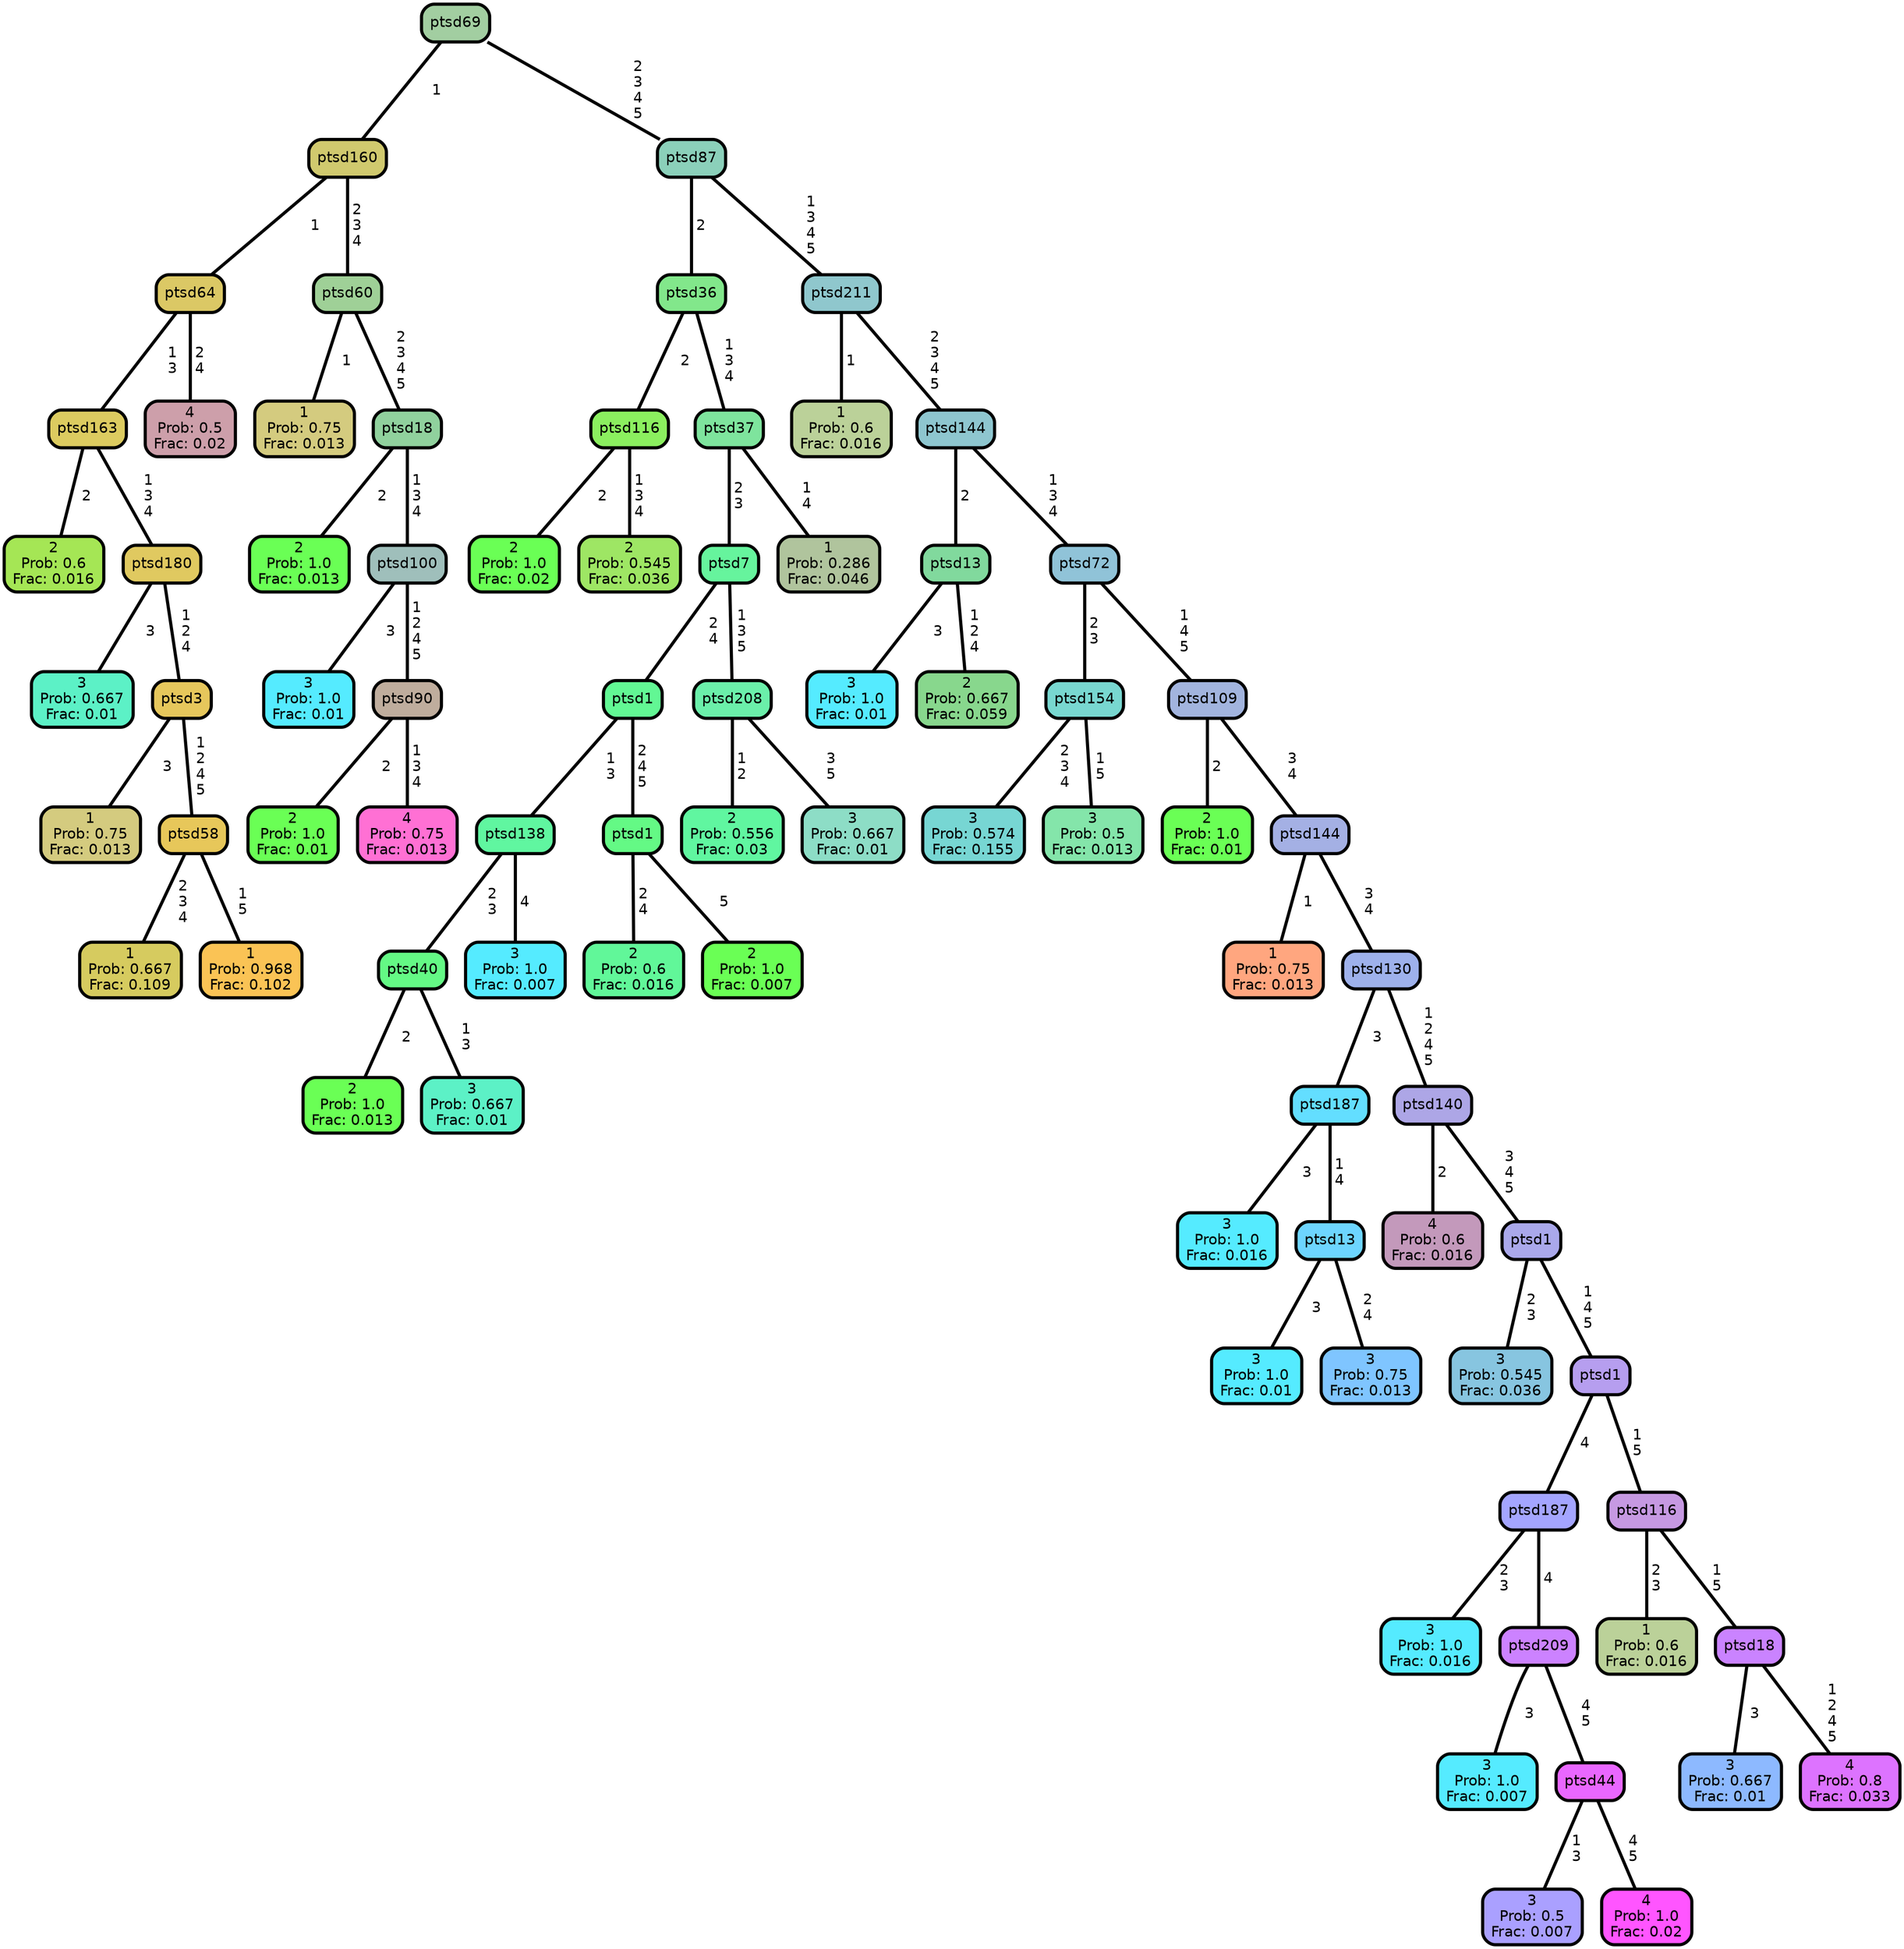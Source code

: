 graph Tree {
node [shape=box, style="filled, rounded",color="black",penwidth="3",fontcolor="black",                 fontname=helvetica] ;
graph [ranksep="0 equally", splines=straight,                 bgcolor=transparent, dpi=200] ;
edge [fontname=helvetica, color=black] ;
0 [label="2
Prob: 0.6
Frac: 0.016", fillcolor="#a5e655"] ;
1 [label="ptsd163", fillcolor="#dccb60"] ;
2 [label="3
Prob: 0.667
Frac: 0.01", fillcolor="#5cf1c6"] ;
3 [label="ptsd180", fillcolor="#e0c960"] ;
4 [label="1
Prob: 0.75
Frac: 0.013", fillcolor="#d4cb7f"] ;
5 [label="ptsd3", fillcolor="#e6c75c"] ;
6 [label="1
Prob: 0.667
Frac: 0.109", fillcolor="#d6cb5f"] ;
7 [label="ptsd58", fillcolor="#e7c75a"] ;
8 [label="1
Prob: 0.968
Frac: 0.102", fillcolor="#fac355"] ;
9 [label="ptsd64", fillcolor="#dbc865"] ;
10 [label="4
Prob: 0.5
Frac: 0.02", fillcolor="#cd9faa"] ;
11 [label="ptsd160", fillcolor="#d0c96e"] ;
12 [label="1
Prob: 0.75
Frac: 0.013", fillcolor="#d4cb7f"] ;
13 [label="ptsd60", fillcolor="#9fd097"] ;
14 [label="2
Prob: 1.0
Frac: 0.013", fillcolor="#6aff55"] ;
15 [label="ptsd18", fillcolor="#90d19d"] ;
16 [label="3
Prob: 1.0
Frac: 0.01", fillcolor="#55ebff"] ;
17 [label="ptsd100", fillcolor="#9fbfbb"] ;
18 [label="2
Prob: 1.0
Frac: 0.01", fillcolor="#6aff55"] ;
19 [label="ptsd90", fillcolor="#bfad9d"] ;
20 [label="4
Prob: 0.75
Frac: 0.013", fillcolor="#ff70d4"] ;
21 [label="ptsd69", fillcolor="#a2cea1"] ;
22 [label="2
Prob: 1.0
Frac: 0.02", fillcolor="#6aff55"] ;
23 [label="ptsd116", fillcolor="#8bef5f"] ;
24 [label="2
Prob: 0.545
Frac: 0.036", fillcolor="#9ee664"] ;
25 [label="ptsd36", fillcolor="#82e78b"] ;
26 [label="2
Prob: 1.0
Frac: 0.013", fillcolor="#6aff55"] ;
27 [label="ptsd40", fillcolor="#64f985"] ;
28 [label="3
Prob: 0.667
Frac: 0.01", fillcolor="#5cf1c6"] ;
29 [label="ptsd138", fillcolor="#60f6a0"] ;
30 [label="3
Prob: 1.0
Frac: 0.007", fillcolor="#55ebff"] ;
31 [label="ptsd1", fillcolor="#62f794"] ;
32 [label="2
Prob: 0.6
Frac: 0.016", fillcolor="#61f799"] ;
33 [label="ptsd1", fillcolor="#64f985"] ;
34 [label="2
Prob: 1.0
Frac: 0.007", fillcolor="#6aff55"] ;
35 [label="ptsd7", fillcolor="#66f49d"] ;
36 [label="2
Prob: 0.556
Frac: 0.03", fillcolor="#60f6a0"] ;
37 [label="ptsd208", fillcolor="#6befaa"] ;
38 [label="3
Prob: 0.667
Frac: 0.01", fillcolor="#8dddc6"] ;
39 [label="ptsd37", fillcolor="#7ee49d"] ;
40 [label="1
Prob: 0.286
Frac: 0.046", fillcolor="#b0c49d"] ;
41 [label="ptsd87", fillcolor="#8bd0ba"] ;
42 [label="1
Prob: 0.6
Frac: 0.016", fillcolor="#bbd199"] ;
43 [label="ptsd211", fillcolor="#8fc7cd"] ;
44 [label="3
Prob: 1.0
Frac: 0.01", fillcolor="#55ebff"] ;
45 [label="ptsd13", fillcolor="#81d99d"] ;
46 [label="2
Prob: 0.667
Frac: 0.059", fillcolor="#88d78d"] ;
47 [label="ptsd144", fillcolor="#8ec6cf"] ;
48 [label="3
Prob: 0.574
Frac: 0.155", fillcolor="#77d6d3"] ;
49 [label="ptsd154", fillcolor="#78d7d0"] ;
50 [label="3
Prob: 0.5
Frac: 0.013", fillcolor="#84e5aa"] ;
51 [label="ptsd72", fillcolor="#90c3d8"] ;
52 [label="2
Prob: 1.0
Frac: 0.01", fillcolor="#6aff55"] ;
53 [label="ptsd109", fillcolor="#a2b4de"] ;
54 [label="1
Prob: 0.75
Frac: 0.013", fillcolor="#ffa67f"] ;
55 [label="ptsd144", fillcolor="#a4b0e4"] ;
56 [label="3
Prob: 1.0
Frac: 0.016", fillcolor="#55ebff"] ;
57 [label="ptsd187", fillcolor="#63deff"] ;
58 [label="3
Prob: 1.0
Frac: 0.01", fillcolor="#55ebff"] ;
59 [label="ptsd13", fillcolor="#6dd5ff"] ;
60 [label="3
Prob: 0.75
Frac: 0.013", fillcolor="#7fc5ff"] ;
61 [label="ptsd130", fillcolor="#9eb1eb"] ;
62 [label="4
Prob: 0.6
Frac: 0.016", fillcolor="#c399bb"] ;
63 [label="ptsd140", fillcolor="#ada6e6"] ;
64 [label="3
Prob: 0.545
Frac: 0.036", fillcolor="#87c5e0"] ;
65 [label="ptsd1", fillcolor="#aaa8eb"] ;
66 [label="3
Prob: 1.0
Frac: 0.016", fillcolor="#55ebff"] ;
67 [label="ptsd187", fillcolor="#a4a5ff"] ;
68 [label="3
Prob: 1.0
Frac: 0.007", fillcolor="#55ebff"] ;
69 [label="ptsd209", fillcolor="#cc82ff"] ;
70 [label="3
Prob: 0.5
Frac: 0.007", fillcolor="#aaa0ff"] ;
71 [label="ptsd44", fillcolor="#e967ff"] ;
72 [label="4
Prob: 1.0
Frac: 0.02", fillcolor="#ff55ff"] ;
73 [label="ptsd1", fillcolor="#b69eef"] ;
74 [label="1
Prob: 0.6
Frac: 0.016", fillcolor="#bbd199"] ;
75 [label="ptsd116", fillcolor="#c699e2"] ;
76 [label="3
Prob: 0.667
Frac: 0.01", fillcolor="#8db9ff"] ;
77 [label="ptsd18", fillcolor="#ca83ff"] ;
78 [label="4
Prob: 0.8
Frac: 0.033", fillcolor="#dd73ff"] ;
1 -- 0 [label=" 2",penwidth=3] ;
1 -- 3 [label=" 1\n 3\n 4",penwidth=3] ;
3 -- 2 [label=" 3",penwidth=3] ;
3 -- 5 [label=" 1\n 2\n 4",penwidth=3] ;
5 -- 4 [label=" 3",penwidth=3] ;
5 -- 7 [label=" 1\n 2\n 4\n 5",penwidth=3] ;
7 -- 6 [label=" 2\n 3\n 4",penwidth=3] ;
7 -- 8 [label=" 1\n 5",penwidth=3] ;
9 -- 1 [label=" 1\n 3",penwidth=3] ;
9 -- 10 [label=" 2\n 4",penwidth=3] ;
11 -- 9 [label=" 1",penwidth=3] ;
11 -- 13 [label=" 2\n 3\n 4",penwidth=3] ;
13 -- 12 [label=" 1",penwidth=3] ;
13 -- 15 [label=" 2\n 3\n 4\n 5",penwidth=3] ;
15 -- 14 [label=" 2",penwidth=3] ;
15 -- 17 [label=" 1\n 3\n 4",penwidth=3] ;
17 -- 16 [label=" 3",penwidth=3] ;
17 -- 19 [label=" 1\n 2\n 4\n 5",penwidth=3] ;
19 -- 18 [label=" 2",penwidth=3] ;
19 -- 20 [label=" 1\n 3\n 4",penwidth=3] ;
21 -- 11 [label=" 1",penwidth=3] ;
21 -- 41 [label=" 2\n 3\n 4\n 5",penwidth=3] ;
23 -- 22 [label=" 2",penwidth=3] ;
23 -- 24 [label=" 1\n 3\n 4",penwidth=3] ;
25 -- 23 [label=" 2",penwidth=3] ;
25 -- 39 [label=" 1\n 3\n 4",penwidth=3] ;
27 -- 26 [label=" 2",penwidth=3] ;
27 -- 28 [label=" 1\n 3",penwidth=3] ;
29 -- 27 [label=" 2\n 3",penwidth=3] ;
29 -- 30 [label=" 4",penwidth=3] ;
31 -- 29 [label=" 1\n 3",penwidth=3] ;
31 -- 33 [label=" 2\n 4\n 5",penwidth=3] ;
33 -- 32 [label=" 2\n 4",penwidth=3] ;
33 -- 34 [label=" 5",penwidth=3] ;
35 -- 31 [label=" 2\n 4",penwidth=3] ;
35 -- 37 [label=" 1\n 3\n 5",penwidth=3] ;
37 -- 36 [label=" 1\n 2",penwidth=3] ;
37 -- 38 [label=" 3\n 5",penwidth=3] ;
39 -- 35 [label=" 2\n 3",penwidth=3] ;
39 -- 40 [label=" 1\n 4",penwidth=3] ;
41 -- 25 [label=" 2",penwidth=3] ;
41 -- 43 [label=" 1\n 3\n 4\n 5",penwidth=3] ;
43 -- 42 [label=" 1",penwidth=3] ;
43 -- 47 [label=" 2\n 3\n 4\n 5",penwidth=3] ;
45 -- 44 [label=" 3",penwidth=3] ;
45 -- 46 [label=" 1\n 2\n 4",penwidth=3] ;
47 -- 45 [label=" 2",penwidth=3] ;
47 -- 51 [label=" 1\n 3\n 4",penwidth=3] ;
49 -- 48 [label=" 2\n 3\n 4",penwidth=3] ;
49 -- 50 [label=" 1\n 5",penwidth=3] ;
51 -- 49 [label=" 2\n 3",penwidth=3] ;
51 -- 53 [label=" 1\n 4\n 5",penwidth=3] ;
53 -- 52 [label=" 2",penwidth=3] ;
53 -- 55 [label=" 3\n 4",penwidth=3] ;
55 -- 54 [label=" 1",penwidth=3] ;
55 -- 61 [label=" 3\n 4",penwidth=3] ;
57 -- 56 [label=" 3",penwidth=3] ;
57 -- 59 [label=" 1\n 4",penwidth=3] ;
59 -- 58 [label=" 3",penwidth=3] ;
59 -- 60 [label=" 2\n 4",penwidth=3] ;
61 -- 57 [label=" 3",penwidth=3] ;
61 -- 63 [label=" 1\n 2\n 4\n 5",penwidth=3] ;
63 -- 62 [label=" 2",penwidth=3] ;
63 -- 65 [label=" 3\n 4\n 5",penwidth=3] ;
65 -- 64 [label=" 2\n 3",penwidth=3] ;
65 -- 73 [label=" 1\n 4\n 5",penwidth=3] ;
67 -- 66 [label=" 2\n 3",penwidth=3] ;
67 -- 69 [label=" 4",penwidth=3] ;
69 -- 68 [label=" 3",penwidth=3] ;
69 -- 71 [label=" 4\n 5",penwidth=3] ;
71 -- 70 [label=" 1\n 3",penwidth=3] ;
71 -- 72 [label=" 4\n 5",penwidth=3] ;
73 -- 67 [label=" 4",penwidth=3] ;
73 -- 75 [label=" 1\n 5",penwidth=3] ;
75 -- 74 [label=" 2\n 3",penwidth=3] ;
75 -- 77 [label=" 1\n 5",penwidth=3] ;
77 -- 76 [label=" 3",penwidth=3] ;
77 -- 78 [label=" 1\n 2\n 4\n 5",penwidth=3] ;
{rank = same;}}